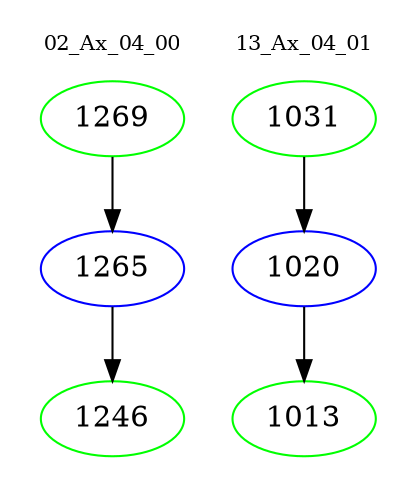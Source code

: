 digraph{
subgraph cluster_0 {
color = white
label = "02_Ax_04_00";
fontsize=10;
T0_1269 [label="1269", color="green"]
T0_1269 -> T0_1265 [color="black"]
T0_1265 [label="1265", color="blue"]
T0_1265 -> T0_1246 [color="black"]
T0_1246 [label="1246", color="green"]
}
subgraph cluster_1 {
color = white
label = "13_Ax_04_01";
fontsize=10;
T1_1031 [label="1031", color="green"]
T1_1031 -> T1_1020 [color="black"]
T1_1020 [label="1020", color="blue"]
T1_1020 -> T1_1013 [color="black"]
T1_1013 [label="1013", color="green"]
}
}
